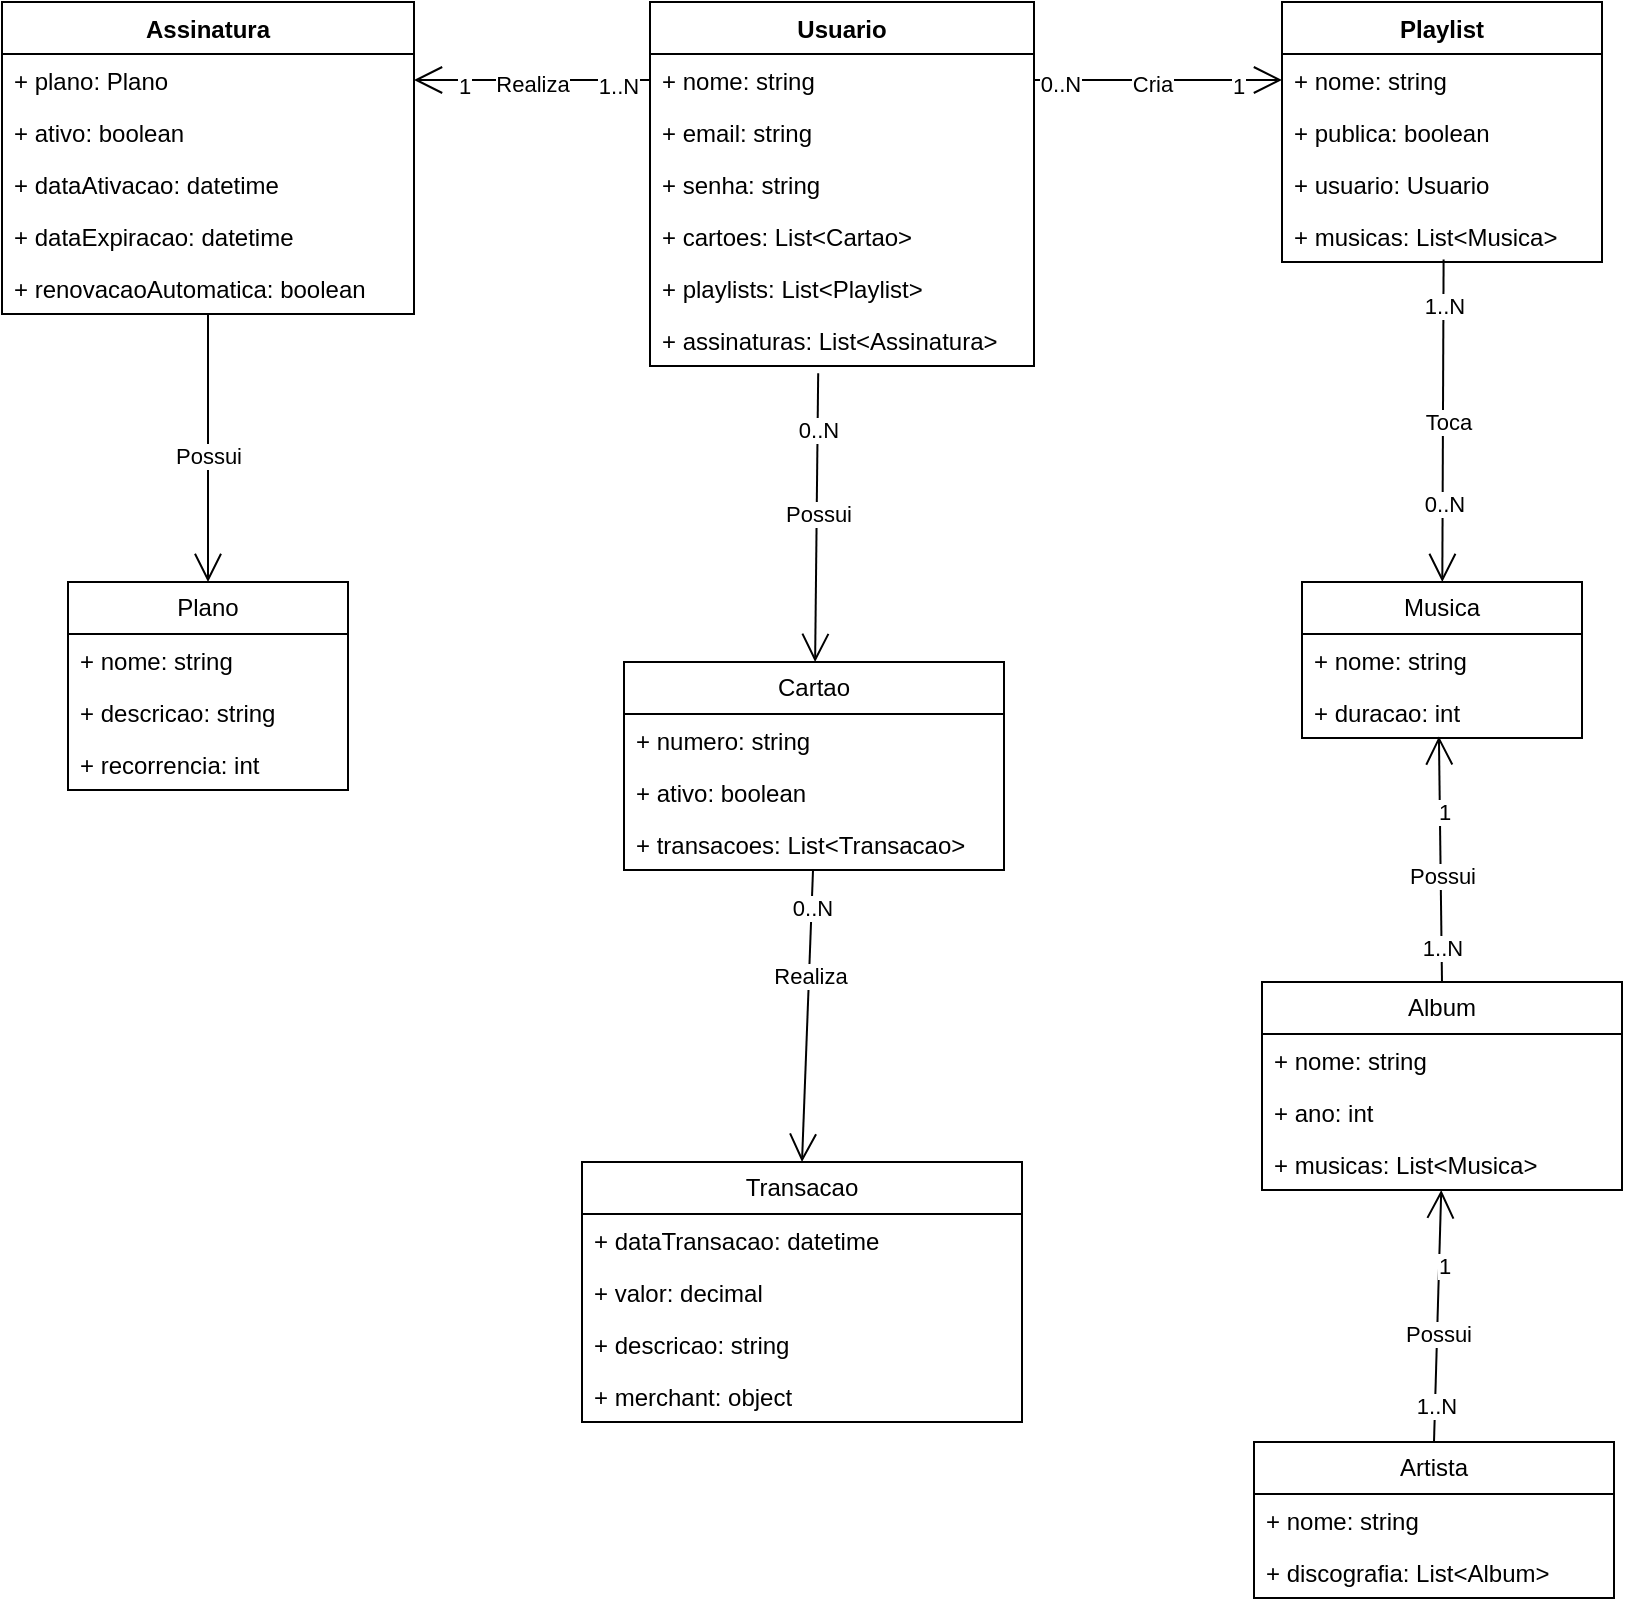 <mxfile version="22.1.2" type="device">
  <diagram id="C5RBs43oDa-KdzZeNtuy" name="Page-1">
    <mxGraphModel dx="1434" dy="836" grid="1" gridSize="10" guides="1" tooltips="1" connect="1" arrows="1" fold="1" page="1" pageScale="1" pageWidth="827" pageHeight="1169" math="0" shadow="0">
      <root>
        <mxCell id="WIyWlLk6GJQsqaUBKTNV-0" />
        <mxCell id="WIyWlLk6GJQsqaUBKTNV-1" parent="WIyWlLk6GJQsqaUBKTNV-0" />
        <mxCell id="dGO_XDU8RdX9uPXasSDS-13" value="Assinatura" style="swimlane;fontStyle=1;align=center;verticalAlign=top;childLayout=stackLayout;horizontal=1;startSize=26;horizontalStack=0;resizeParent=1;resizeParentMax=0;resizeLast=0;collapsible=1;marginBottom=0;whiteSpace=wrap;html=1;" parent="WIyWlLk6GJQsqaUBKTNV-1" vertex="1">
          <mxGeometry x="14" y="120" width="206" height="156" as="geometry" />
        </mxCell>
        <mxCell id="dGO_XDU8RdX9uPXasSDS-14" value="+ plano: Plano" style="text;strokeColor=none;fillColor=none;align=left;verticalAlign=top;spacingLeft=4;spacingRight=4;overflow=hidden;rotatable=0;points=[[0,0.5],[1,0.5]];portConstraint=eastwest;whiteSpace=wrap;html=1;" parent="dGO_XDU8RdX9uPXasSDS-13" vertex="1">
          <mxGeometry y="26" width="206" height="26" as="geometry" />
        </mxCell>
        <mxCell id="KkhP8K5c669p2bQ_fQe6-0" value="+ ativo: boolean" style="text;strokeColor=none;fillColor=none;align=left;verticalAlign=top;spacingLeft=4;spacingRight=4;overflow=hidden;rotatable=0;points=[[0,0.5],[1,0.5]];portConstraint=eastwest;whiteSpace=wrap;html=1;" vertex="1" parent="dGO_XDU8RdX9uPXasSDS-13">
          <mxGeometry y="52" width="206" height="26" as="geometry" />
        </mxCell>
        <mxCell id="KkhP8K5c669p2bQ_fQe6-1" value="+ dataAtivacao: datetime" style="text;strokeColor=none;fillColor=none;align=left;verticalAlign=top;spacingLeft=4;spacingRight=4;overflow=hidden;rotatable=0;points=[[0,0.5],[1,0.5]];portConstraint=eastwest;whiteSpace=wrap;html=1;" vertex="1" parent="dGO_XDU8RdX9uPXasSDS-13">
          <mxGeometry y="78" width="206" height="26" as="geometry" />
        </mxCell>
        <mxCell id="KkhP8K5c669p2bQ_fQe6-2" value="+ dataExpiracao: datetime" style="text;strokeColor=none;fillColor=none;align=left;verticalAlign=top;spacingLeft=4;spacingRight=4;overflow=hidden;rotatable=0;points=[[0,0.5],[1,0.5]];portConstraint=eastwest;whiteSpace=wrap;html=1;" vertex="1" parent="dGO_XDU8RdX9uPXasSDS-13">
          <mxGeometry y="104" width="206" height="26" as="geometry" />
        </mxCell>
        <mxCell id="KkhP8K5c669p2bQ_fQe6-3" value="+ renovacaoAutomatica: boolean" style="text;strokeColor=none;fillColor=none;align=left;verticalAlign=top;spacingLeft=4;spacingRight=4;overflow=hidden;rotatable=0;points=[[0,0.5],[1,0.5]];portConstraint=eastwest;whiteSpace=wrap;html=1;" vertex="1" parent="dGO_XDU8RdX9uPXasSDS-13">
          <mxGeometry y="130" width="206" height="26" as="geometry" />
        </mxCell>
        <mxCell id="dGO_XDU8RdX9uPXasSDS-17" value="Usuario" style="swimlane;fontStyle=1;align=center;verticalAlign=top;childLayout=stackLayout;horizontal=1;startSize=26;horizontalStack=0;resizeParent=1;resizeParentMax=0;resizeLast=0;collapsible=1;marginBottom=0;whiteSpace=wrap;html=1;" parent="WIyWlLk6GJQsqaUBKTNV-1" vertex="1">
          <mxGeometry x="338" y="120" width="192" height="182" as="geometry" />
        </mxCell>
        <mxCell id="dGO_XDU8RdX9uPXasSDS-18" value="+ nome: string" style="text;strokeColor=none;fillColor=none;align=left;verticalAlign=top;spacingLeft=4;spacingRight=4;overflow=hidden;rotatable=0;points=[[0,0.5],[1,0.5]];portConstraint=eastwest;whiteSpace=wrap;html=1;" parent="dGO_XDU8RdX9uPXasSDS-17" vertex="1">
          <mxGeometry y="26" width="192" height="26" as="geometry" />
        </mxCell>
        <mxCell id="dGO_XDU8RdX9uPXasSDS-97" value="+ email: string" style="text;strokeColor=none;fillColor=none;align=left;verticalAlign=top;spacingLeft=4;spacingRight=4;overflow=hidden;rotatable=0;points=[[0,0.5],[1,0.5]];portConstraint=eastwest;whiteSpace=wrap;html=1;" parent="dGO_XDU8RdX9uPXasSDS-17" vertex="1">
          <mxGeometry y="52" width="192" height="26" as="geometry" />
        </mxCell>
        <mxCell id="dGO_XDU8RdX9uPXasSDS-98" value="+ senha: string" style="text;strokeColor=none;fillColor=none;align=left;verticalAlign=top;spacingLeft=4;spacingRight=4;overflow=hidden;rotatable=0;points=[[0,0.5],[1,0.5]];portConstraint=eastwest;whiteSpace=wrap;html=1;" parent="dGO_XDU8RdX9uPXasSDS-17" vertex="1">
          <mxGeometry y="78" width="192" height="26" as="geometry" />
        </mxCell>
        <mxCell id="dGO_XDU8RdX9uPXasSDS-99" value="+ cartoes: List&amp;lt;Cartao&amp;gt;" style="text;strokeColor=none;fillColor=none;align=left;verticalAlign=top;spacingLeft=4;spacingRight=4;overflow=hidden;rotatable=0;points=[[0,0.5],[1,0.5]];portConstraint=eastwest;whiteSpace=wrap;html=1;" parent="dGO_XDU8RdX9uPXasSDS-17" vertex="1">
          <mxGeometry y="104" width="192" height="26" as="geometry" />
        </mxCell>
        <mxCell id="dGO_XDU8RdX9uPXasSDS-100" value="+ playlists: List&amp;lt;Playlist&amp;gt;" style="text;strokeColor=none;fillColor=none;align=left;verticalAlign=top;spacingLeft=4;spacingRight=4;overflow=hidden;rotatable=0;points=[[0,0.5],[1,0.5]];portConstraint=eastwest;whiteSpace=wrap;html=1;" parent="dGO_XDU8RdX9uPXasSDS-17" vertex="1">
          <mxGeometry y="130" width="192" height="26" as="geometry" />
        </mxCell>
        <mxCell id="dGO_XDU8RdX9uPXasSDS-101" value="+ assinaturas: List&amp;lt;Assinatura&amp;gt;" style="text;strokeColor=none;fillColor=none;align=left;verticalAlign=top;spacingLeft=4;spacingRight=4;overflow=hidden;rotatable=0;points=[[0,0.5],[1,0.5]];portConstraint=eastwest;whiteSpace=wrap;html=1;" parent="dGO_XDU8RdX9uPXasSDS-17" vertex="1">
          <mxGeometry y="156" width="192" height="26" as="geometry" />
        </mxCell>
        <mxCell id="dGO_XDU8RdX9uPXasSDS-21" value="Playlist" style="swimlane;fontStyle=1;align=center;verticalAlign=top;childLayout=stackLayout;horizontal=1;startSize=26;horizontalStack=0;resizeParent=1;resizeParentMax=0;resizeLast=0;collapsible=1;marginBottom=0;whiteSpace=wrap;html=1;" parent="WIyWlLk6GJQsqaUBKTNV-1" vertex="1">
          <mxGeometry x="654" y="120" width="160" height="130" as="geometry" />
        </mxCell>
        <mxCell id="dGO_XDU8RdX9uPXasSDS-22" value="+ nome: string" style="text;strokeColor=none;fillColor=none;align=left;verticalAlign=top;spacingLeft=4;spacingRight=4;overflow=hidden;rotatable=0;points=[[0,0.5],[1,0.5]];portConstraint=eastwest;whiteSpace=wrap;html=1;" parent="dGO_XDU8RdX9uPXasSDS-21" vertex="1">
          <mxGeometry y="26" width="160" height="26" as="geometry" />
        </mxCell>
        <mxCell id="KkhP8K5c669p2bQ_fQe6-4" value="+ publica: boolean" style="text;strokeColor=none;fillColor=none;align=left;verticalAlign=top;spacingLeft=4;spacingRight=4;overflow=hidden;rotatable=0;points=[[0,0.5],[1,0.5]];portConstraint=eastwest;whiteSpace=wrap;html=1;" vertex="1" parent="dGO_XDU8RdX9uPXasSDS-21">
          <mxGeometry y="52" width="160" height="26" as="geometry" />
        </mxCell>
        <mxCell id="KkhP8K5c669p2bQ_fQe6-5" value="+ usuario: Usuario" style="text;strokeColor=none;fillColor=none;align=left;verticalAlign=top;spacingLeft=4;spacingRight=4;overflow=hidden;rotatable=0;points=[[0,0.5],[1,0.5]];portConstraint=eastwest;whiteSpace=wrap;html=1;" vertex="1" parent="dGO_XDU8RdX9uPXasSDS-21">
          <mxGeometry y="78" width="160" height="26" as="geometry" />
        </mxCell>
        <mxCell id="KkhP8K5c669p2bQ_fQe6-6" value="+ musicas: List&amp;lt;Musica&amp;gt;" style="text;strokeColor=none;fillColor=none;align=left;verticalAlign=top;spacingLeft=4;spacingRight=4;overflow=hidden;rotatable=0;points=[[0,0.5],[1,0.5]];portConstraint=eastwest;whiteSpace=wrap;html=1;" vertex="1" parent="dGO_XDU8RdX9uPXasSDS-21">
          <mxGeometry y="104" width="160" height="26" as="geometry" />
        </mxCell>
        <mxCell id="dGO_XDU8RdX9uPXasSDS-32" value="" style="endArrow=open;endFill=1;endSize=12;html=1;rounded=0;entryX=0;entryY=0.5;entryDx=0;entryDy=0;" parent="WIyWlLk6GJQsqaUBKTNV-1" source="dGO_XDU8RdX9uPXasSDS-18" target="dGO_XDU8RdX9uPXasSDS-22" edge="1">
          <mxGeometry width="160" relative="1" as="geometry">
            <mxPoint x="504" y="159" as="sourcePoint" />
            <mxPoint x="654" y="163" as="targetPoint" />
          </mxGeometry>
        </mxCell>
        <mxCell id="dGO_XDU8RdX9uPXasSDS-33" value="Cria" style="edgeLabel;html=1;align=center;verticalAlign=middle;resizable=0;points=[];" parent="dGO_XDU8RdX9uPXasSDS-32" vertex="1" connectable="0">
          <mxGeometry x="-0.048" y="-2" relative="1" as="geometry">
            <mxPoint as="offset" />
          </mxGeometry>
        </mxCell>
        <mxCell id="dGO_XDU8RdX9uPXasSDS-34" value="0..N" style="edgeLabel;html=1;align=center;verticalAlign=middle;resizable=0;points=[];" parent="dGO_XDU8RdX9uPXasSDS-32" vertex="1" connectable="0">
          <mxGeometry x="-0.794" y="-2" relative="1" as="geometry">
            <mxPoint as="offset" />
          </mxGeometry>
        </mxCell>
        <mxCell id="dGO_XDU8RdX9uPXasSDS-35" value="1" style="edgeLabel;html=1;align=center;verticalAlign=middle;resizable=0;points=[];" parent="dGO_XDU8RdX9uPXasSDS-32" vertex="1" connectable="0">
          <mxGeometry x="0.635" y="-3" relative="1" as="geometry">
            <mxPoint as="offset" />
          </mxGeometry>
        </mxCell>
        <mxCell id="dGO_XDU8RdX9uPXasSDS-36" value="" style="endArrow=open;endFill=1;endSize=12;html=1;rounded=0;entryX=1;entryY=0.5;entryDx=0;entryDy=0;exitX=0;exitY=0.5;exitDx=0;exitDy=0;" parent="WIyWlLk6GJQsqaUBKTNV-1" source="dGO_XDU8RdX9uPXasSDS-18" target="dGO_XDU8RdX9uPXasSDS-14" edge="1">
          <mxGeometry width="160" relative="1" as="geometry">
            <mxPoint x="534" y="108" as="sourcePoint" />
            <mxPoint x="694" y="108" as="targetPoint" />
          </mxGeometry>
        </mxCell>
        <mxCell id="dGO_XDU8RdX9uPXasSDS-37" value="Realiza" style="edgeLabel;html=1;align=center;verticalAlign=middle;resizable=0;points=[];" parent="dGO_XDU8RdX9uPXasSDS-36" vertex="1" connectable="0">
          <mxGeometry x="0.012" y="2" relative="1" as="geometry">
            <mxPoint as="offset" />
          </mxGeometry>
        </mxCell>
        <mxCell id="dGO_XDU8RdX9uPXasSDS-40" value="1..N" style="edgeLabel;html=1;align=center;verticalAlign=middle;resizable=0;points=[];" parent="dGO_XDU8RdX9uPXasSDS-36" vertex="1" connectable="0">
          <mxGeometry x="-0.72" y="3" relative="1" as="geometry">
            <mxPoint as="offset" />
          </mxGeometry>
        </mxCell>
        <mxCell id="dGO_XDU8RdX9uPXasSDS-43" value="1" style="edgeLabel;html=1;align=center;verticalAlign=middle;resizable=0;points=[];" parent="dGO_XDU8RdX9uPXasSDS-36" vertex="1" connectable="0">
          <mxGeometry x="0.585" y="3" relative="1" as="geometry">
            <mxPoint as="offset" />
          </mxGeometry>
        </mxCell>
        <mxCell id="dGO_XDU8RdX9uPXasSDS-48" value="Musica" style="swimlane;fontStyle=0;childLayout=stackLayout;horizontal=1;startSize=26;fillColor=none;horizontalStack=0;resizeParent=1;resizeParentMax=0;resizeLast=0;collapsible=1;marginBottom=0;whiteSpace=wrap;html=1;" parent="WIyWlLk6GJQsqaUBKTNV-1" vertex="1">
          <mxGeometry x="664" y="410" width="140" height="78" as="geometry" />
        </mxCell>
        <mxCell id="dGO_XDU8RdX9uPXasSDS-49" value="+ nome: string" style="text;strokeColor=none;fillColor=none;align=left;verticalAlign=top;spacingLeft=4;spacingRight=4;overflow=hidden;rotatable=0;points=[[0,0.5],[1,0.5]];portConstraint=eastwest;whiteSpace=wrap;html=1;" parent="dGO_XDU8RdX9uPXasSDS-48" vertex="1">
          <mxGeometry y="26" width="140" height="26" as="geometry" />
        </mxCell>
        <mxCell id="dGO_XDU8RdX9uPXasSDS-50" value="+ duracao: int" style="text;strokeColor=none;fillColor=none;align=left;verticalAlign=top;spacingLeft=4;spacingRight=4;overflow=hidden;rotatable=0;points=[[0,0.5],[1,0.5]];portConstraint=eastwest;whiteSpace=wrap;html=1;" parent="dGO_XDU8RdX9uPXasSDS-48" vertex="1">
          <mxGeometry y="52" width="140" height="26" as="geometry" />
        </mxCell>
        <mxCell id="dGO_XDU8RdX9uPXasSDS-52" value="" style="endArrow=open;endFill=1;endSize=12;html=1;rounded=0;exitX=0.505;exitY=0.954;exitDx=0;exitDy=0;exitPerimeter=0;" parent="WIyWlLk6GJQsqaUBKTNV-1" source="KkhP8K5c669p2bQ_fQe6-6" target="dGO_XDU8RdX9uPXasSDS-48" edge="1">
          <mxGeometry width="160" relative="1" as="geometry">
            <mxPoint x="530" y="330" as="sourcePoint" />
            <mxPoint x="690" y="330" as="targetPoint" />
          </mxGeometry>
        </mxCell>
        <mxCell id="dGO_XDU8RdX9uPXasSDS-53" value="Toca" style="edgeLabel;html=1;align=center;verticalAlign=middle;resizable=0;points=[];" parent="dGO_XDU8RdX9uPXasSDS-52" vertex="1" connectable="0">
          <mxGeometry y="2" relative="1" as="geometry">
            <mxPoint as="offset" />
          </mxGeometry>
        </mxCell>
        <mxCell id="dGO_XDU8RdX9uPXasSDS-54" value="1..N" style="edgeLabel;html=1;align=center;verticalAlign=middle;resizable=0;points=[];" parent="dGO_XDU8RdX9uPXasSDS-52" vertex="1" connectable="0">
          <mxGeometry x="-0.712" relative="1" as="geometry">
            <mxPoint as="offset" />
          </mxGeometry>
        </mxCell>
        <mxCell id="dGO_XDU8RdX9uPXasSDS-55" value="0..N" style="edgeLabel;html=1;align=center;verticalAlign=middle;resizable=0;points=[];" parent="dGO_XDU8RdX9uPXasSDS-52" vertex="1" connectable="0">
          <mxGeometry x="0.508" relative="1" as="geometry">
            <mxPoint as="offset" />
          </mxGeometry>
        </mxCell>
        <mxCell id="dGO_XDU8RdX9uPXasSDS-56" value="Plano" style="swimlane;fontStyle=0;childLayout=stackLayout;horizontal=1;startSize=26;fillColor=none;horizontalStack=0;resizeParent=1;resizeParentMax=0;resizeLast=0;collapsible=1;marginBottom=0;whiteSpace=wrap;html=1;" parent="WIyWlLk6GJQsqaUBKTNV-1" vertex="1">
          <mxGeometry x="47" y="410" width="140" height="104" as="geometry" />
        </mxCell>
        <mxCell id="dGO_XDU8RdX9uPXasSDS-57" value="+ nome: string" style="text;strokeColor=none;fillColor=none;align=left;verticalAlign=top;spacingLeft=4;spacingRight=4;overflow=hidden;rotatable=0;points=[[0,0.5],[1,0.5]];portConstraint=eastwest;whiteSpace=wrap;html=1;" parent="dGO_XDU8RdX9uPXasSDS-56" vertex="1">
          <mxGeometry y="26" width="140" height="26" as="geometry" />
        </mxCell>
        <mxCell id="dGO_XDU8RdX9uPXasSDS-58" value="+ descricao: string" style="text;strokeColor=none;fillColor=none;align=left;verticalAlign=top;spacingLeft=4;spacingRight=4;overflow=hidden;rotatable=0;points=[[0,0.5],[1,0.5]];portConstraint=eastwest;whiteSpace=wrap;html=1;" parent="dGO_XDU8RdX9uPXasSDS-56" vertex="1">
          <mxGeometry y="52" width="140" height="26" as="geometry" />
        </mxCell>
        <mxCell id="dGO_XDU8RdX9uPXasSDS-59" value="+ recorrencia: int" style="text;strokeColor=none;fillColor=none;align=left;verticalAlign=top;spacingLeft=4;spacingRight=4;overflow=hidden;rotatable=0;points=[[0,0.5],[1,0.5]];portConstraint=eastwest;whiteSpace=wrap;html=1;" parent="dGO_XDU8RdX9uPXasSDS-56" vertex="1">
          <mxGeometry y="78" width="140" height="26" as="geometry" />
        </mxCell>
        <mxCell id="dGO_XDU8RdX9uPXasSDS-60" value="" style="endArrow=open;endFill=1;endSize=12;html=1;rounded=0;entryX=0.5;entryY=0;entryDx=0;entryDy=0;entryPerimeter=0;" parent="WIyWlLk6GJQsqaUBKTNV-1" source="KkhP8K5c669p2bQ_fQe6-3" target="dGO_XDU8RdX9uPXasSDS-56" edge="1">
          <mxGeometry width="160" relative="1" as="geometry">
            <mxPoint x="110" y="280" as="sourcePoint" />
            <mxPoint x="690" y="330" as="targetPoint" />
          </mxGeometry>
        </mxCell>
        <mxCell id="dGO_XDU8RdX9uPXasSDS-95" value="Possui" style="edgeLabel;html=1;align=center;verticalAlign=middle;resizable=0;points=[];" parent="dGO_XDU8RdX9uPXasSDS-60" vertex="1" connectable="0">
          <mxGeometry x="0.06" relative="1" as="geometry">
            <mxPoint as="offset" />
          </mxGeometry>
        </mxCell>
        <mxCell id="dGO_XDU8RdX9uPXasSDS-62" value="Cartao" style="swimlane;fontStyle=0;childLayout=stackLayout;horizontal=1;startSize=26;fillColor=none;horizontalStack=0;resizeParent=1;resizeParentMax=0;resizeLast=0;collapsible=1;marginBottom=0;whiteSpace=wrap;html=1;" parent="WIyWlLk6GJQsqaUBKTNV-1" vertex="1">
          <mxGeometry x="325" y="450" width="190" height="104" as="geometry" />
        </mxCell>
        <mxCell id="dGO_XDU8RdX9uPXasSDS-63" value="+ numero: string" style="text;strokeColor=none;fillColor=none;align=left;verticalAlign=top;spacingLeft=4;spacingRight=4;overflow=hidden;rotatable=0;points=[[0,0.5],[1,0.5]];portConstraint=eastwest;whiteSpace=wrap;html=1;" parent="dGO_XDU8RdX9uPXasSDS-62" vertex="1">
          <mxGeometry y="26" width="190" height="26" as="geometry" />
        </mxCell>
        <mxCell id="dGO_XDU8RdX9uPXasSDS-64" value="+ ativo: boolean" style="text;strokeColor=none;fillColor=none;align=left;verticalAlign=top;spacingLeft=4;spacingRight=4;overflow=hidden;rotatable=0;points=[[0,0.5],[1,0.5]];portConstraint=eastwest;whiteSpace=wrap;html=1;" parent="dGO_XDU8RdX9uPXasSDS-62" vertex="1">
          <mxGeometry y="52" width="190" height="26" as="geometry" />
        </mxCell>
        <mxCell id="dGO_XDU8RdX9uPXasSDS-65" value="+ transacoes: List&amp;lt;Transacao&amp;gt;" style="text;strokeColor=none;fillColor=none;align=left;verticalAlign=top;spacingLeft=4;spacingRight=4;overflow=hidden;rotatable=0;points=[[0,0.5],[1,0.5]];portConstraint=eastwest;whiteSpace=wrap;html=1;" parent="dGO_XDU8RdX9uPXasSDS-62" vertex="1">
          <mxGeometry y="78" width="190" height="26" as="geometry" />
        </mxCell>
        <mxCell id="dGO_XDU8RdX9uPXasSDS-66" value="Transacao" style="swimlane;fontStyle=0;childLayout=stackLayout;horizontal=1;startSize=26;fillColor=none;horizontalStack=0;resizeParent=1;resizeParentMax=0;resizeLast=0;collapsible=1;marginBottom=0;whiteSpace=wrap;html=1;" parent="WIyWlLk6GJQsqaUBKTNV-1" vertex="1">
          <mxGeometry x="304" y="700" width="220" height="130" as="geometry" />
        </mxCell>
        <mxCell id="dGO_XDU8RdX9uPXasSDS-67" value="+ dataTransacao: datetime" style="text;strokeColor=none;fillColor=none;align=left;verticalAlign=top;spacingLeft=4;spacingRight=4;overflow=hidden;rotatable=0;points=[[0,0.5],[1,0.5]];portConstraint=eastwest;whiteSpace=wrap;html=1;" parent="dGO_XDU8RdX9uPXasSDS-66" vertex="1">
          <mxGeometry y="26" width="220" height="26" as="geometry" />
        </mxCell>
        <mxCell id="dGO_XDU8RdX9uPXasSDS-68" value="+ valor: decimal" style="text;strokeColor=none;fillColor=none;align=left;verticalAlign=top;spacingLeft=4;spacingRight=4;overflow=hidden;rotatable=0;points=[[0,0.5],[1,0.5]];portConstraint=eastwest;whiteSpace=wrap;html=1;" parent="dGO_XDU8RdX9uPXasSDS-66" vertex="1">
          <mxGeometry y="52" width="220" height="26" as="geometry" />
        </mxCell>
        <mxCell id="dGO_XDU8RdX9uPXasSDS-69" value="+ descricao: string" style="text;strokeColor=none;fillColor=none;align=left;verticalAlign=top;spacingLeft=4;spacingRight=4;overflow=hidden;rotatable=0;points=[[0,0.5],[1,0.5]];portConstraint=eastwest;whiteSpace=wrap;html=1;" parent="dGO_XDU8RdX9uPXasSDS-66" vertex="1">
          <mxGeometry y="78" width="220" height="26" as="geometry" />
        </mxCell>
        <mxCell id="KkhP8K5c669p2bQ_fQe6-8" value="+ merchant: object" style="text;strokeColor=none;fillColor=none;align=left;verticalAlign=top;spacingLeft=4;spacingRight=4;overflow=hidden;rotatable=0;points=[[0,0.5],[1,0.5]];portConstraint=eastwest;whiteSpace=wrap;html=1;" vertex="1" parent="dGO_XDU8RdX9uPXasSDS-66">
          <mxGeometry y="104" width="220" height="26" as="geometry" />
        </mxCell>
        <mxCell id="dGO_XDU8RdX9uPXasSDS-70" value="" style="endArrow=open;endFill=1;endSize=12;html=1;rounded=0;exitX=0.438;exitY=1.138;exitDx=0;exitDy=0;exitPerimeter=0;" parent="WIyWlLk6GJQsqaUBKTNV-1" source="dGO_XDU8RdX9uPXasSDS-101" target="dGO_XDU8RdX9uPXasSDS-62" edge="1">
          <mxGeometry width="160" relative="1" as="geometry">
            <mxPoint x="420" y="280" as="sourcePoint" />
            <mxPoint x="500" y="320" as="targetPoint" />
          </mxGeometry>
        </mxCell>
        <mxCell id="dGO_XDU8RdX9uPXasSDS-73" value="Possui" style="edgeLabel;html=1;align=center;verticalAlign=middle;resizable=0;points=[];" parent="dGO_XDU8RdX9uPXasSDS-70" vertex="1" connectable="0">
          <mxGeometry x="-0.024" relative="1" as="geometry">
            <mxPoint as="offset" />
          </mxGeometry>
        </mxCell>
        <mxCell id="dGO_XDU8RdX9uPXasSDS-74" value="0..N" style="edgeLabel;html=1;align=center;verticalAlign=middle;resizable=0;points=[];" parent="dGO_XDU8RdX9uPXasSDS-70" vertex="1" connectable="0">
          <mxGeometry x="-0.613" relative="1" as="geometry">
            <mxPoint as="offset" />
          </mxGeometry>
        </mxCell>
        <mxCell id="dGO_XDU8RdX9uPXasSDS-75" value="" style="endArrow=open;endFill=1;endSize=12;html=1;rounded=0;entryX=0.5;entryY=0;entryDx=0;entryDy=0;" parent="WIyWlLk6GJQsqaUBKTNV-1" source="dGO_XDU8RdX9uPXasSDS-65" target="dGO_XDU8RdX9uPXasSDS-66" edge="1">
          <mxGeometry width="160" relative="1" as="geometry">
            <mxPoint x="340" y="320" as="sourcePoint" />
            <mxPoint x="500" y="320" as="targetPoint" />
          </mxGeometry>
        </mxCell>
        <mxCell id="dGO_XDU8RdX9uPXasSDS-76" value="Realiza" style="edgeLabel;html=1;align=center;verticalAlign=middle;resizable=0;points=[];" parent="dGO_XDU8RdX9uPXasSDS-75" vertex="1" connectable="0">
          <mxGeometry x="-0.284" relative="1" as="geometry">
            <mxPoint as="offset" />
          </mxGeometry>
        </mxCell>
        <mxCell id="dGO_XDU8RdX9uPXasSDS-77" value="0..N" style="edgeLabel;html=1;align=center;verticalAlign=middle;resizable=0;points=[];" parent="dGO_XDU8RdX9uPXasSDS-75" vertex="1" connectable="0">
          <mxGeometry x="-0.75" relative="1" as="geometry">
            <mxPoint as="offset" />
          </mxGeometry>
        </mxCell>
        <mxCell id="dGO_XDU8RdX9uPXasSDS-78" value="Album" style="swimlane;fontStyle=0;childLayout=stackLayout;horizontal=1;startSize=26;fillColor=none;horizontalStack=0;resizeParent=1;resizeParentMax=0;resizeLast=0;collapsible=1;marginBottom=0;whiteSpace=wrap;html=1;" parent="WIyWlLk6GJQsqaUBKTNV-1" vertex="1">
          <mxGeometry x="644" y="610" width="180" height="104" as="geometry" />
        </mxCell>
        <mxCell id="dGO_XDU8RdX9uPXasSDS-79" value="+ nome: string" style="text;strokeColor=none;fillColor=none;align=left;verticalAlign=top;spacingLeft=4;spacingRight=4;overflow=hidden;rotatable=0;points=[[0,0.5],[1,0.5]];portConstraint=eastwest;whiteSpace=wrap;html=1;" parent="dGO_XDU8RdX9uPXasSDS-78" vertex="1">
          <mxGeometry y="26" width="180" height="26" as="geometry" />
        </mxCell>
        <mxCell id="dGO_XDU8RdX9uPXasSDS-80" value="+ ano: int" style="text;strokeColor=none;fillColor=none;align=left;verticalAlign=top;spacingLeft=4;spacingRight=4;overflow=hidden;rotatable=0;points=[[0,0.5],[1,0.5]];portConstraint=eastwest;whiteSpace=wrap;html=1;" parent="dGO_XDU8RdX9uPXasSDS-78" vertex="1">
          <mxGeometry y="52" width="180" height="26" as="geometry" />
        </mxCell>
        <mxCell id="dGO_XDU8RdX9uPXasSDS-81" value="+ musicas: List&amp;lt;Musica&amp;gt;" style="text;strokeColor=none;fillColor=none;align=left;verticalAlign=top;spacingLeft=4;spacingRight=4;overflow=hidden;rotatable=0;points=[[0,0.5],[1,0.5]];portConstraint=eastwest;whiteSpace=wrap;html=1;" parent="dGO_XDU8RdX9uPXasSDS-78" vertex="1">
          <mxGeometry y="78" width="180" height="26" as="geometry" />
        </mxCell>
        <mxCell id="dGO_XDU8RdX9uPXasSDS-82" value="Artista" style="swimlane;fontStyle=0;childLayout=stackLayout;horizontal=1;startSize=26;fillColor=none;horizontalStack=0;resizeParent=1;resizeParentMax=0;resizeLast=0;collapsible=1;marginBottom=0;whiteSpace=wrap;html=1;" parent="WIyWlLk6GJQsqaUBKTNV-1" vertex="1">
          <mxGeometry x="640" y="840" width="180" height="78" as="geometry" />
        </mxCell>
        <mxCell id="dGO_XDU8RdX9uPXasSDS-83" value="+ nome: string" style="text;strokeColor=none;fillColor=none;align=left;verticalAlign=top;spacingLeft=4;spacingRight=4;overflow=hidden;rotatable=0;points=[[0,0.5],[1,0.5]];portConstraint=eastwest;whiteSpace=wrap;html=1;" parent="dGO_XDU8RdX9uPXasSDS-82" vertex="1">
          <mxGeometry y="26" width="180" height="26" as="geometry" />
        </mxCell>
        <mxCell id="dGO_XDU8RdX9uPXasSDS-84" value="+ discografia: List&amp;lt;Album&amp;gt;" style="text;strokeColor=none;fillColor=none;align=left;verticalAlign=top;spacingLeft=4;spacingRight=4;overflow=hidden;rotatable=0;points=[[0,0.5],[1,0.5]];portConstraint=eastwest;whiteSpace=wrap;html=1;" parent="dGO_XDU8RdX9uPXasSDS-82" vertex="1">
          <mxGeometry y="52" width="180" height="26" as="geometry" />
        </mxCell>
        <mxCell id="dGO_XDU8RdX9uPXasSDS-86" value="" style="endArrow=open;endFill=1;endSize=12;html=1;rounded=0;exitX=0.5;exitY=0;exitDx=0;exitDy=0;entryX=0.489;entryY=0.969;entryDx=0;entryDy=0;entryPerimeter=0;" parent="WIyWlLk6GJQsqaUBKTNV-1" source="dGO_XDU8RdX9uPXasSDS-78" target="dGO_XDU8RdX9uPXasSDS-50" edge="1">
          <mxGeometry width="160" relative="1" as="geometry">
            <mxPoint x="590" y="420" as="sourcePoint" />
            <mxPoint x="734" y="514" as="targetPoint" />
          </mxGeometry>
        </mxCell>
        <mxCell id="dGO_XDU8RdX9uPXasSDS-88" value="Possui" style="edgeLabel;html=1;align=center;verticalAlign=middle;resizable=0;points=[];" parent="dGO_XDU8RdX9uPXasSDS-86" vertex="1" connectable="0">
          <mxGeometry x="-0.132" relative="1" as="geometry">
            <mxPoint as="offset" />
          </mxGeometry>
        </mxCell>
        <mxCell id="dGO_XDU8RdX9uPXasSDS-89" value="1" style="edgeLabel;html=1;align=center;verticalAlign=middle;resizable=0;points=[];" parent="dGO_XDU8RdX9uPXasSDS-86" vertex="1" connectable="0">
          <mxGeometry x="0.396" y="-2" relative="1" as="geometry">
            <mxPoint as="offset" />
          </mxGeometry>
        </mxCell>
        <mxCell id="dGO_XDU8RdX9uPXasSDS-90" value="1..N" style="edgeLabel;html=1;align=center;verticalAlign=middle;resizable=0;points=[];" parent="dGO_XDU8RdX9uPXasSDS-86" vertex="1" connectable="0">
          <mxGeometry x="-0.717" relative="1" as="geometry">
            <mxPoint as="offset" />
          </mxGeometry>
        </mxCell>
        <mxCell id="dGO_XDU8RdX9uPXasSDS-91" value="" style="endArrow=open;endFill=1;endSize=12;html=1;rounded=0;exitX=0.5;exitY=0;exitDx=0;exitDy=0;" parent="WIyWlLk6GJQsqaUBKTNV-1" source="dGO_XDU8RdX9uPXasSDS-82" edge="1" target="dGO_XDU8RdX9uPXasSDS-81">
          <mxGeometry width="160" relative="1" as="geometry">
            <mxPoint x="733.5" y="710" as="sourcePoint" />
            <mxPoint x="733.5" y="604" as="targetPoint" />
          </mxGeometry>
        </mxCell>
        <mxCell id="dGO_XDU8RdX9uPXasSDS-92" value="Possui" style="edgeLabel;html=1;align=center;verticalAlign=middle;resizable=0;points=[];" parent="dGO_XDU8RdX9uPXasSDS-91" vertex="1" connectable="0">
          <mxGeometry x="-0.132" relative="1" as="geometry">
            <mxPoint as="offset" />
          </mxGeometry>
        </mxCell>
        <mxCell id="dGO_XDU8RdX9uPXasSDS-93" value="1" style="edgeLabel;html=1;align=center;verticalAlign=middle;resizable=0;points=[];" parent="dGO_XDU8RdX9uPXasSDS-91" vertex="1" connectable="0">
          <mxGeometry x="0.396" y="-2" relative="1" as="geometry">
            <mxPoint as="offset" />
          </mxGeometry>
        </mxCell>
        <mxCell id="dGO_XDU8RdX9uPXasSDS-94" value="1..N" style="edgeLabel;html=1;align=center;verticalAlign=middle;resizable=0;points=[];" parent="dGO_XDU8RdX9uPXasSDS-91" vertex="1" connectable="0">
          <mxGeometry x="-0.717" relative="1" as="geometry">
            <mxPoint as="offset" />
          </mxGeometry>
        </mxCell>
      </root>
    </mxGraphModel>
  </diagram>
</mxfile>
